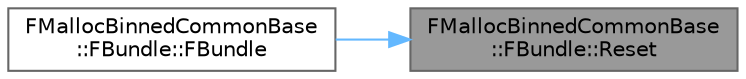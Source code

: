 digraph "FMallocBinnedCommonBase::FBundle::Reset"
{
 // INTERACTIVE_SVG=YES
 // LATEX_PDF_SIZE
  bgcolor="transparent";
  edge [fontname=Helvetica,fontsize=10,labelfontname=Helvetica,labelfontsize=10];
  node [fontname=Helvetica,fontsize=10,shape=box,height=0.2,width=0.4];
  rankdir="RL";
  Node1 [id="Node000001",label="FMallocBinnedCommonBase\l::FBundle::Reset",height=0.2,width=0.4,color="gray40", fillcolor="grey60", style="filled", fontcolor="black",tooltip=" "];
  Node1 -> Node2 [id="edge1_Node000001_Node000002",dir="back",color="steelblue1",style="solid",tooltip=" "];
  Node2 [id="Node000002",label="FMallocBinnedCommonBase\l::FBundle::FBundle",height=0.2,width=0.4,color="grey40", fillcolor="white", style="filled",URL="$d0/d25/structFMallocBinnedCommonBase_1_1FBundle.html#a188f9029950066d55fd747394defd03f",tooltip=" "];
}
